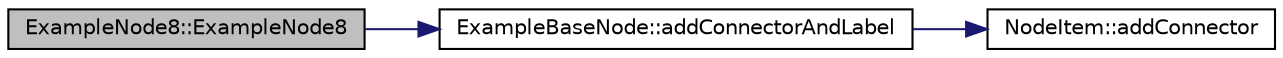 digraph G
{
  edge [fontname="Helvetica",fontsize="10",labelfontname="Helvetica",labelfontsize="10"];
  node [fontname="Helvetica",fontsize="10",shape=record];
  rankdir="LR";
  Node1 [label="ExampleNode8::ExampleNode8",height=0.2,width=0.4,color="black", fillcolor="grey75", style="filled" fontcolor="black"];
  Node1 -> Node2 [color="midnightblue",fontsize="10",style="solid",fontname="Helvetica"];
  Node2 [label="ExampleBaseNode::addConnectorAndLabel",height=0.2,width=0.4,color="black", fillcolor="white", style="filled",URL="$class_example_base_node.html#aed011fddfd3b34d2dc1dd7ba306fa0bb"];
  Node2 -> Node3 [color="midnightblue",fontsize="10",style="solid",fontname="Helvetica"];
  Node3 [label="NodeItem::addConnector",height=0.2,width=0.4,color="black", fillcolor="white", style="filled",URL="$class_node_item.html#acd3fcdd425874f84502283f617d65949"];
}
